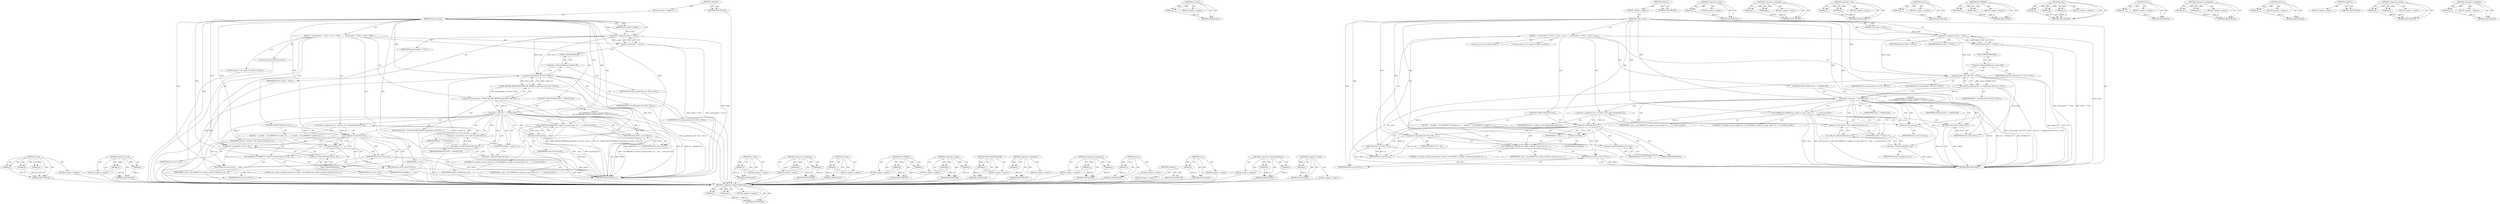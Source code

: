 digraph "&lt;operator&gt;.sizeOf" {
vulnerable_107 [label=<(METHOD,&lt;operator&gt;.indirectFieldAccess)>];
vulnerable_108 [label=<(PARAM,p1)>];
vulnerable_109 [label=<(PARAM,p2)>];
vulnerable_110 [label=<(BLOCK,&lt;empty&gt;,&lt;empty&gt;)>];
vulnerable_111 [label=<(METHOD_RETURN,ANY)>];
vulnerable_131 [label=<(METHOD,osi_calloc)>];
vulnerable_132 [label=<(PARAM,p1)>];
vulnerable_133 [label=<(BLOCK,&lt;empty&gt;,&lt;empty&gt;)>];
vulnerable_134 [label=<(METHOD_RETURN,ANY)>];
vulnerable_6 [label=<(METHOD,&lt;global&gt;)<SUB>1</SUB>>];
vulnerable_7 [label=<(BLOCK,&lt;empty&gt;,&lt;empty&gt;)<SUB>1</SUB>>];
vulnerable_8 [label=<(METHOD,socket_accept)<SUB>1</SUB>>];
vulnerable_9 [label=<(PARAM,const socket_t *socket)<SUB>1</SUB>>];
vulnerable_10 [label=<(BLOCK,{
   assert(socket != NULL);
 
  int fd = accep...,{
   assert(socket != NULL);
 
  int fd = accep...)<SUB>1</SUB>>];
vulnerable_11 [label=<(assert,assert(socket != NULL))<SUB>2</SUB>>];
vulnerable_12 [label=<(&lt;operator&gt;.notEquals,socket != NULL)<SUB>2</SUB>>];
vulnerable_13 [label=<(IDENTIFIER,socket,socket != NULL)<SUB>2</SUB>>];
vulnerable_14 [label=<(IDENTIFIER,NULL,socket != NULL)<SUB>2</SUB>>];
vulnerable_15 [label="<(LOCAL,int fd: int)<SUB>4</SUB>>"];
vulnerable_16 [label=<(&lt;operator&gt;.assignment,fd = accept(socket-&gt;fd, NULL, NULL))<SUB>4</SUB>>];
vulnerable_17 [label=<(IDENTIFIER,fd,fd = accept(socket-&gt;fd, NULL, NULL))<SUB>4</SUB>>];
vulnerable_18 [label=<(accept,accept(socket-&gt;fd, NULL, NULL))<SUB>4</SUB>>];
vulnerable_19 [label=<(&lt;operator&gt;.indirectFieldAccess,socket-&gt;fd)<SUB>4</SUB>>];
vulnerable_20 [label=<(IDENTIFIER,socket,accept(socket-&gt;fd, NULL, NULL))<SUB>4</SUB>>];
vulnerable_21 [label=<(FIELD_IDENTIFIER,fd,fd)<SUB>4</SUB>>];
vulnerable_22 [label=<(IDENTIFIER,NULL,accept(socket-&gt;fd, NULL, NULL))<SUB>4</SUB>>];
vulnerable_23 [label=<(IDENTIFIER,NULL,accept(socket-&gt;fd, NULL, NULL))<SUB>4</SUB>>];
vulnerable_24 [label=<(CONTROL_STRUCTURE,IF,if (fd == INVALID_FD))<SUB>5</SUB>>];
vulnerable_25 [label=<(&lt;operator&gt;.equals,fd == INVALID_FD)<SUB>5</SUB>>];
vulnerable_26 [label=<(IDENTIFIER,fd,fd == INVALID_FD)<SUB>5</SUB>>];
vulnerable_27 [label=<(IDENTIFIER,INVALID_FD,fd == INVALID_FD)<SUB>5</SUB>>];
vulnerable_28 [label="<(BLOCK,{
     LOG_ERROR(&quot;%s unable to accept socket: %...,{
     LOG_ERROR(&quot;%s unable to accept socket: %...)<SUB>5</SUB>>"];
vulnerable_29 [label="<(LOG_ERROR,LOG_ERROR(&quot;%s unable to accept socket: %s&quot;, __f...)<SUB>6</SUB>>"];
vulnerable_30 [label="<(LITERAL,&quot;%s unable to accept socket: %s&quot;,LOG_ERROR(&quot;%s unable to accept socket: %s&quot;, __f...)<SUB>6</SUB>>"];
vulnerable_31 [label="<(IDENTIFIER,__func__,LOG_ERROR(&quot;%s unable to accept socket: %s&quot;, __f...)<SUB>6</SUB>>"];
vulnerable_32 [label=<(strerror,strerror(errno))<SUB>6</SUB>>];
vulnerable_33 [label=<(IDENTIFIER,errno,strerror(errno))<SUB>6</SUB>>];
vulnerable_34 [label=<(RETURN,return NULL;,return NULL;)<SUB>7</SUB>>];
vulnerable_35 [label=<(IDENTIFIER,NULL,return NULL;)<SUB>7</SUB>>];
vulnerable_36 [label="<(LOCAL,socket_t* ret: socket_t*)<SUB>10</SUB>>"];
vulnerable_37 [label=<(&lt;operator&gt;.assignment,*ret = (socket_t *)osi_calloc(sizeof(socket_t)))<SUB>10</SUB>>];
vulnerable_38 [label=<(IDENTIFIER,ret,*ret = (socket_t *)osi_calloc(sizeof(socket_t)))<SUB>10</SUB>>];
vulnerable_39 [label=<(&lt;operator&gt;.cast,(socket_t *)osi_calloc(sizeof(socket_t)))<SUB>10</SUB>>];
vulnerable_40 [label=<(UNKNOWN,socket_t *,socket_t *)<SUB>10</SUB>>];
vulnerable_41 [label=<(osi_calloc,osi_calloc(sizeof(socket_t)))<SUB>10</SUB>>];
vulnerable_42 [label=<(&lt;operator&gt;.sizeOf,sizeof(socket_t))<SUB>10</SUB>>];
vulnerable_43 [label=<(IDENTIFIER,socket_t,sizeof(socket_t))<SUB>10</SUB>>];
vulnerable_44 [label=<(CONTROL_STRUCTURE,IF,if (!ret))<SUB>11</SUB>>];
vulnerable_45 [label=<(&lt;operator&gt;.logicalNot,!ret)<SUB>11</SUB>>];
vulnerable_46 [label=<(IDENTIFIER,ret,!ret)<SUB>11</SUB>>];
vulnerable_47 [label=<(BLOCK,{
    close(fd);
    LOG_ERROR(&quot;%s unable to al...,{
    close(fd);
    LOG_ERROR(&quot;%s unable to al...)<SUB>11</SUB>>];
vulnerable_48 [label=<(close,close(fd))<SUB>12</SUB>>];
vulnerable_49 [label=<(IDENTIFIER,fd,close(fd))<SUB>12</SUB>>];
vulnerable_50 [label=<(LOG_ERROR,LOG_ERROR(&quot;%s unable to allocate memory for soc...)<SUB>13</SUB>>];
vulnerable_51 [label=<(LITERAL,&quot;%s unable to allocate memory for socket.&quot;,LOG_ERROR(&quot;%s unable to allocate memory for soc...)<SUB>13</SUB>>];
vulnerable_52 [label=<(IDENTIFIER,__func__,LOG_ERROR(&quot;%s unable to allocate memory for soc...)<SUB>13</SUB>>];
vulnerable_53 [label=<(RETURN,return NULL;,return NULL;)<SUB>14</SUB>>];
vulnerable_54 [label=<(IDENTIFIER,NULL,return NULL;)<SUB>14</SUB>>];
vulnerable_55 [label=<(&lt;operator&gt;.assignment,ret-&gt;fd = fd)<SUB>17</SUB>>];
vulnerable_56 [label=<(&lt;operator&gt;.indirectFieldAccess,ret-&gt;fd)<SUB>17</SUB>>];
vulnerable_57 [label=<(IDENTIFIER,ret,ret-&gt;fd = fd)<SUB>17</SUB>>];
vulnerable_58 [label=<(FIELD_IDENTIFIER,fd,fd)<SUB>17</SUB>>];
vulnerable_59 [label=<(IDENTIFIER,fd,ret-&gt;fd = fd)<SUB>17</SUB>>];
vulnerable_60 [label=<(RETURN,return ret;,return ret;)<SUB>18</SUB>>];
vulnerable_61 [label=<(IDENTIFIER,ret,return ret;)<SUB>18</SUB>>];
vulnerable_62 [label=<(METHOD_RETURN,socket_t)<SUB>1</SUB>>];
vulnerable_64 [label=<(METHOD_RETURN,ANY)<SUB>1</SUB>>];
vulnerable_135 [label=<(METHOD,&lt;operator&gt;.sizeOf)>];
vulnerable_136 [label=<(PARAM,p1)>];
vulnerable_137 [label=<(BLOCK,&lt;empty&gt;,&lt;empty&gt;)>];
vulnerable_138 [label=<(METHOD_RETURN,ANY)>];
vulnerable_91 [label=<(METHOD,&lt;operator&gt;.notEquals)>];
vulnerable_92 [label=<(PARAM,p1)>];
vulnerable_93 [label=<(PARAM,p2)>];
vulnerable_94 [label=<(BLOCK,&lt;empty&gt;,&lt;empty&gt;)>];
vulnerable_95 [label=<(METHOD_RETURN,ANY)>];
vulnerable_126 [label=<(METHOD,&lt;operator&gt;.cast)>];
vulnerable_127 [label=<(PARAM,p1)>];
vulnerable_128 [label=<(PARAM,p2)>];
vulnerable_129 [label=<(BLOCK,&lt;empty&gt;,&lt;empty&gt;)>];
vulnerable_130 [label=<(METHOD_RETURN,ANY)>];
vulnerable_122 [label=<(METHOD,strerror)>];
vulnerable_123 [label=<(PARAM,p1)>];
vulnerable_124 [label=<(BLOCK,&lt;empty&gt;,&lt;empty&gt;)>];
vulnerable_125 [label=<(METHOD_RETURN,ANY)>];
vulnerable_117 [label=<(METHOD,LOG_ERROR)>];
vulnerable_118 [label=<(PARAM,p1)>];
vulnerable_119 [label=<(PARAM,p2)>];
vulnerable_120 [label=<(BLOCK,&lt;empty&gt;,&lt;empty&gt;)>];
vulnerable_121 [label=<(METHOD_RETURN,ANY)>];
vulnerable_101 [label=<(METHOD,accept)>];
vulnerable_102 [label=<(PARAM,p1)>];
vulnerable_103 [label=<(PARAM,p2)>];
vulnerable_104 [label=<(PARAM,p3)>];
vulnerable_105 [label=<(BLOCK,&lt;empty&gt;,&lt;empty&gt;)>];
vulnerable_106 [label=<(METHOD_RETURN,ANY)>];
vulnerable_143 [label=<(METHOD,close)>];
vulnerable_144 [label=<(PARAM,p1)>];
vulnerable_145 [label=<(BLOCK,&lt;empty&gt;,&lt;empty&gt;)>];
vulnerable_146 [label=<(METHOD_RETURN,ANY)>];
vulnerable_96 [label=<(METHOD,&lt;operator&gt;.assignment)>];
vulnerable_97 [label=<(PARAM,p1)>];
vulnerable_98 [label=<(PARAM,p2)>];
vulnerable_99 [label=<(BLOCK,&lt;empty&gt;,&lt;empty&gt;)>];
vulnerable_100 [label=<(METHOD_RETURN,ANY)>];
vulnerable_87 [label=<(METHOD,assert)>];
vulnerable_88 [label=<(PARAM,p1)>];
vulnerable_89 [label=<(BLOCK,&lt;empty&gt;,&lt;empty&gt;)>];
vulnerable_90 [label=<(METHOD_RETURN,ANY)>];
vulnerable_81 [label=<(METHOD,&lt;global&gt;)<SUB>1</SUB>>];
vulnerable_82 [label=<(BLOCK,&lt;empty&gt;,&lt;empty&gt;)>];
vulnerable_83 [label=<(METHOD_RETURN,ANY)>];
vulnerable_112 [label=<(METHOD,&lt;operator&gt;.equals)>];
vulnerable_113 [label=<(PARAM,p1)>];
vulnerable_114 [label=<(PARAM,p2)>];
vulnerable_115 [label=<(BLOCK,&lt;empty&gt;,&lt;empty&gt;)>];
vulnerable_116 [label=<(METHOD_RETURN,ANY)>];
vulnerable_139 [label=<(METHOD,&lt;operator&gt;.logicalNot)>];
vulnerable_140 [label=<(PARAM,p1)>];
vulnerable_141 [label=<(BLOCK,&lt;empty&gt;,&lt;empty&gt;)>];
vulnerable_142 [label=<(METHOD_RETURN,ANY)>];
fixed_106 [label=<(METHOD,accept)>];
fixed_107 [label=<(PARAM,p1)>];
fixed_108 [label=<(PARAM,p2)>];
fixed_109 [label=<(PARAM,p3)>];
fixed_110 [label=<(BLOCK,&lt;empty&gt;,&lt;empty&gt;)>];
fixed_111 [label=<(METHOD_RETURN,ANY)>];
fixed_131 [label=<(METHOD,&lt;operator&gt;.cast)>];
fixed_132 [label=<(PARAM,p1)>];
fixed_133 [label=<(PARAM,p2)>];
fixed_134 [label=<(BLOCK,&lt;empty&gt;,&lt;empty&gt;)>];
fixed_135 [label=<(METHOD_RETURN,ANY)>];
fixed_6 [label=<(METHOD,&lt;global&gt;)<SUB>1</SUB>>];
fixed_7 [label=<(BLOCK,&lt;empty&gt;,&lt;empty&gt;)<SUB>1</SUB>>];
fixed_8 [label=<(METHOD,socket_accept)<SUB>1</SUB>>];
fixed_9 [label=<(PARAM,const socket_t *socket)<SUB>1</SUB>>];
fixed_10 [label=<(BLOCK,{
   assert(socket != NULL);
 
  int fd = TEMP_...,{
   assert(socket != NULL);
 
  int fd = TEMP_...)<SUB>1</SUB>>];
fixed_11 [label=<(assert,assert(socket != NULL))<SUB>2</SUB>>];
fixed_12 [label=<(&lt;operator&gt;.notEquals,socket != NULL)<SUB>2</SUB>>];
fixed_13 [label=<(IDENTIFIER,socket,socket != NULL)<SUB>2</SUB>>];
fixed_14 [label=<(IDENTIFIER,NULL,socket != NULL)<SUB>2</SUB>>];
fixed_15 [label="<(LOCAL,int fd: int)<SUB>4</SUB>>"];
fixed_16 [label=<(&lt;operator&gt;.assignment,fd = TEMP_FAILURE_RETRY(accept(socket-&gt;fd, NULL...)<SUB>4</SUB>>];
fixed_17 [label=<(IDENTIFIER,fd,fd = TEMP_FAILURE_RETRY(accept(socket-&gt;fd, NULL...)<SUB>4</SUB>>];
fixed_18 [label=<(TEMP_FAILURE_RETRY,TEMP_FAILURE_RETRY(accept(socket-&gt;fd, NULL, NULL)))<SUB>4</SUB>>];
fixed_19 [label=<(accept,accept(socket-&gt;fd, NULL, NULL))<SUB>4</SUB>>];
fixed_20 [label=<(&lt;operator&gt;.indirectFieldAccess,socket-&gt;fd)<SUB>4</SUB>>];
fixed_21 [label=<(IDENTIFIER,socket,accept(socket-&gt;fd, NULL, NULL))<SUB>4</SUB>>];
fixed_22 [label=<(FIELD_IDENTIFIER,fd,fd)<SUB>4</SUB>>];
fixed_23 [label=<(IDENTIFIER,NULL,accept(socket-&gt;fd, NULL, NULL))<SUB>4</SUB>>];
fixed_24 [label=<(IDENTIFIER,NULL,accept(socket-&gt;fd, NULL, NULL))<SUB>4</SUB>>];
fixed_25 [label=<(CONTROL_STRUCTURE,IF,if (fd == INVALID_FD))<SUB>5</SUB>>];
fixed_26 [label=<(&lt;operator&gt;.equals,fd == INVALID_FD)<SUB>5</SUB>>];
fixed_27 [label=<(IDENTIFIER,fd,fd == INVALID_FD)<SUB>5</SUB>>];
fixed_28 [label=<(IDENTIFIER,INVALID_FD,fd == INVALID_FD)<SUB>5</SUB>>];
fixed_29 [label="<(BLOCK,{
     LOG_ERROR(&quot;%s unable to accept socket: %...,{
     LOG_ERROR(&quot;%s unable to accept socket: %...)<SUB>5</SUB>>"];
fixed_30 [label="<(LOG_ERROR,LOG_ERROR(&quot;%s unable to accept socket: %s&quot;, __f...)<SUB>6</SUB>>"];
fixed_31 [label="<(LITERAL,&quot;%s unable to accept socket: %s&quot;,LOG_ERROR(&quot;%s unable to accept socket: %s&quot;, __f...)<SUB>6</SUB>>"];
fixed_32 [label="<(IDENTIFIER,__func__,LOG_ERROR(&quot;%s unable to accept socket: %s&quot;, __f...)<SUB>6</SUB>>"];
fixed_33 [label=<(strerror,strerror(errno))<SUB>6</SUB>>];
fixed_34 [label=<(IDENTIFIER,errno,strerror(errno))<SUB>6</SUB>>];
fixed_35 [label=<(RETURN,return NULL;,return NULL;)<SUB>7</SUB>>];
fixed_36 [label=<(IDENTIFIER,NULL,return NULL;)<SUB>7</SUB>>];
fixed_37 [label="<(LOCAL,socket_t* ret: socket_t*)<SUB>10</SUB>>"];
fixed_38 [label=<(&lt;operator&gt;.assignment,*ret = (socket_t *)osi_calloc(sizeof(socket_t)))<SUB>10</SUB>>];
fixed_39 [label=<(IDENTIFIER,ret,*ret = (socket_t *)osi_calloc(sizeof(socket_t)))<SUB>10</SUB>>];
fixed_40 [label=<(&lt;operator&gt;.cast,(socket_t *)osi_calloc(sizeof(socket_t)))<SUB>10</SUB>>];
fixed_41 [label=<(UNKNOWN,socket_t *,socket_t *)<SUB>10</SUB>>];
fixed_42 [label=<(osi_calloc,osi_calloc(sizeof(socket_t)))<SUB>10</SUB>>];
fixed_43 [label=<(&lt;operator&gt;.sizeOf,sizeof(socket_t))<SUB>10</SUB>>];
fixed_44 [label=<(IDENTIFIER,socket_t,sizeof(socket_t))<SUB>10</SUB>>];
fixed_45 [label=<(CONTROL_STRUCTURE,IF,if (!ret))<SUB>11</SUB>>];
fixed_46 [label=<(&lt;operator&gt;.logicalNot,!ret)<SUB>11</SUB>>];
fixed_47 [label=<(IDENTIFIER,ret,!ret)<SUB>11</SUB>>];
fixed_48 [label=<(BLOCK,{
    close(fd);
    LOG_ERROR(&quot;%s unable to al...,{
    close(fd);
    LOG_ERROR(&quot;%s unable to al...)<SUB>11</SUB>>];
fixed_49 [label=<(close,close(fd))<SUB>12</SUB>>];
fixed_50 [label=<(IDENTIFIER,fd,close(fd))<SUB>12</SUB>>];
fixed_51 [label=<(LOG_ERROR,LOG_ERROR(&quot;%s unable to allocate memory for soc...)<SUB>13</SUB>>];
fixed_52 [label=<(LITERAL,&quot;%s unable to allocate memory for socket.&quot;,LOG_ERROR(&quot;%s unable to allocate memory for soc...)<SUB>13</SUB>>];
fixed_53 [label=<(IDENTIFIER,__func__,LOG_ERROR(&quot;%s unable to allocate memory for soc...)<SUB>13</SUB>>];
fixed_54 [label=<(RETURN,return NULL;,return NULL;)<SUB>14</SUB>>];
fixed_55 [label=<(IDENTIFIER,NULL,return NULL;)<SUB>14</SUB>>];
fixed_56 [label=<(&lt;operator&gt;.assignment,ret-&gt;fd = fd)<SUB>17</SUB>>];
fixed_57 [label=<(&lt;operator&gt;.indirectFieldAccess,ret-&gt;fd)<SUB>17</SUB>>];
fixed_58 [label=<(IDENTIFIER,ret,ret-&gt;fd = fd)<SUB>17</SUB>>];
fixed_59 [label=<(FIELD_IDENTIFIER,fd,fd)<SUB>17</SUB>>];
fixed_60 [label=<(IDENTIFIER,fd,ret-&gt;fd = fd)<SUB>17</SUB>>];
fixed_61 [label=<(RETURN,return ret;,return ret;)<SUB>18</SUB>>];
fixed_62 [label=<(IDENTIFIER,ret,return ret;)<SUB>18</SUB>>];
fixed_63 [label=<(METHOD_RETURN,socket_t)<SUB>1</SUB>>];
fixed_65 [label=<(METHOD_RETURN,ANY)<SUB>1</SUB>>];
fixed_136 [label=<(METHOD,osi_calloc)>];
fixed_137 [label=<(PARAM,p1)>];
fixed_138 [label=<(BLOCK,&lt;empty&gt;,&lt;empty&gt;)>];
fixed_139 [label=<(METHOD_RETURN,ANY)>];
fixed_92 [label=<(METHOD,&lt;operator&gt;.notEquals)>];
fixed_93 [label=<(PARAM,p1)>];
fixed_94 [label=<(PARAM,p2)>];
fixed_95 [label=<(BLOCK,&lt;empty&gt;,&lt;empty&gt;)>];
fixed_96 [label=<(METHOD_RETURN,ANY)>];
fixed_127 [label=<(METHOD,strerror)>];
fixed_128 [label=<(PARAM,p1)>];
fixed_129 [label=<(BLOCK,&lt;empty&gt;,&lt;empty&gt;)>];
fixed_130 [label=<(METHOD_RETURN,ANY)>];
fixed_122 [label=<(METHOD,LOG_ERROR)>];
fixed_123 [label=<(PARAM,p1)>];
fixed_124 [label=<(PARAM,p2)>];
fixed_125 [label=<(BLOCK,&lt;empty&gt;,&lt;empty&gt;)>];
fixed_126 [label=<(METHOD_RETURN,ANY)>];
fixed_117 [label=<(METHOD,&lt;operator&gt;.equals)>];
fixed_118 [label=<(PARAM,p1)>];
fixed_119 [label=<(PARAM,p2)>];
fixed_120 [label=<(BLOCK,&lt;empty&gt;,&lt;empty&gt;)>];
fixed_121 [label=<(METHOD_RETURN,ANY)>];
fixed_102 [label=<(METHOD,TEMP_FAILURE_RETRY)>];
fixed_103 [label=<(PARAM,p1)>];
fixed_104 [label=<(BLOCK,&lt;empty&gt;,&lt;empty&gt;)>];
fixed_105 [label=<(METHOD_RETURN,ANY)>];
fixed_144 [label=<(METHOD,&lt;operator&gt;.logicalNot)>];
fixed_145 [label=<(PARAM,p1)>];
fixed_146 [label=<(BLOCK,&lt;empty&gt;,&lt;empty&gt;)>];
fixed_147 [label=<(METHOD_RETURN,ANY)>];
fixed_97 [label=<(METHOD,&lt;operator&gt;.assignment)>];
fixed_98 [label=<(PARAM,p1)>];
fixed_99 [label=<(PARAM,p2)>];
fixed_100 [label=<(BLOCK,&lt;empty&gt;,&lt;empty&gt;)>];
fixed_101 [label=<(METHOD_RETURN,ANY)>];
fixed_88 [label=<(METHOD,assert)>];
fixed_89 [label=<(PARAM,p1)>];
fixed_90 [label=<(BLOCK,&lt;empty&gt;,&lt;empty&gt;)>];
fixed_91 [label=<(METHOD_RETURN,ANY)>];
fixed_82 [label=<(METHOD,&lt;global&gt;)<SUB>1</SUB>>];
fixed_83 [label=<(BLOCK,&lt;empty&gt;,&lt;empty&gt;)>];
fixed_84 [label=<(METHOD_RETURN,ANY)>];
fixed_148 [label=<(METHOD,close)>];
fixed_149 [label=<(PARAM,p1)>];
fixed_150 [label=<(BLOCK,&lt;empty&gt;,&lt;empty&gt;)>];
fixed_151 [label=<(METHOD_RETURN,ANY)>];
fixed_112 [label=<(METHOD,&lt;operator&gt;.indirectFieldAccess)>];
fixed_113 [label=<(PARAM,p1)>];
fixed_114 [label=<(PARAM,p2)>];
fixed_115 [label=<(BLOCK,&lt;empty&gt;,&lt;empty&gt;)>];
fixed_116 [label=<(METHOD_RETURN,ANY)>];
fixed_140 [label=<(METHOD,&lt;operator&gt;.sizeOf)>];
fixed_141 [label=<(PARAM,p1)>];
fixed_142 [label=<(BLOCK,&lt;empty&gt;,&lt;empty&gt;)>];
fixed_143 [label=<(METHOD_RETURN,ANY)>];
vulnerable_107 -> vulnerable_108  [key=0, label="AST: "];
vulnerable_107 -> vulnerable_108  [key=1, label="DDG: "];
vulnerable_107 -> vulnerable_110  [key=0, label="AST: "];
vulnerable_107 -> vulnerable_109  [key=0, label="AST: "];
vulnerable_107 -> vulnerable_109  [key=1, label="DDG: "];
vulnerable_107 -> vulnerable_111  [key=0, label="AST: "];
vulnerable_107 -> vulnerable_111  [key=1, label="CFG: "];
vulnerable_108 -> vulnerable_111  [key=0, label="DDG: p1"];
vulnerable_109 -> vulnerable_111  [key=0, label="DDG: p2"];
vulnerable_131 -> vulnerable_132  [key=0, label="AST: "];
vulnerable_131 -> vulnerable_132  [key=1, label="DDG: "];
vulnerable_131 -> vulnerable_133  [key=0, label="AST: "];
vulnerable_131 -> vulnerable_134  [key=0, label="AST: "];
vulnerable_131 -> vulnerable_134  [key=1, label="CFG: "];
vulnerable_132 -> vulnerable_134  [key=0, label="DDG: p1"];
vulnerable_6 -> vulnerable_7  [key=0, label="AST: "];
vulnerable_6 -> vulnerable_64  [key=0, label="AST: "];
vulnerable_6 -> vulnerable_64  [key=1, label="CFG: "];
vulnerable_7 -> vulnerable_8  [key=0, label="AST: "];
vulnerable_8 -> vulnerable_9  [key=0, label="AST: "];
vulnerable_8 -> vulnerable_9  [key=1, label="DDG: "];
vulnerable_8 -> vulnerable_10  [key=0, label="AST: "];
vulnerable_8 -> vulnerable_62  [key=0, label="AST: "];
vulnerable_8 -> vulnerable_12  [key=0, label="CFG: "];
vulnerable_8 -> vulnerable_12  [key=1, label="DDG: "];
vulnerable_8 -> vulnerable_55  [key=0, label="DDG: "];
vulnerable_8 -> vulnerable_61  [key=0, label="DDG: "];
vulnerable_8 -> vulnerable_18  [key=0, label="DDG: "];
vulnerable_8 -> vulnerable_25  [key=0, label="DDG: "];
vulnerable_8 -> vulnerable_45  [key=0, label="DDG: "];
vulnerable_8 -> vulnerable_29  [key=0, label="DDG: "];
vulnerable_8 -> vulnerable_35  [key=0, label="DDG: "];
vulnerable_8 -> vulnerable_48  [key=0, label="DDG: "];
vulnerable_8 -> vulnerable_50  [key=0, label="DDG: "];
vulnerable_8 -> vulnerable_54  [key=0, label="DDG: "];
vulnerable_8 -> vulnerable_32  [key=0, label="DDG: "];
vulnerable_9 -> vulnerable_12  [key=0, label="DDG: socket"];
vulnerable_10 -> vulnerable_11  [key=0, label="AST: "];
vulnerable_10 -> vulnerable_15  [key=0, label="AST: "];
vulnerable_10 -> vulnerable_16  [key=0, label="AST: "];
vulnerable_10 -> vulnerable_24  [key=0, label="AST: "];
vulnerable_10 -> vulnerable_36  [key=0, label="AST: "];
vulnerable_10 -> vulnerable_37  [key=0, label="AST: "];
vulnerable_10 -> vulnerable_44  [key=0, label="AST: "];
vulnerable_10 -> vulnerable_55  [key=0, label="AST: "];
vulnerable_10 -> vulnerable_60  [key=0, label="AST: "];
vulnerable_11 -> vulnerable_12  [key=0, label="AST: "];
vulnerable_11 -> vulnerable_21  [key=0, label="CFG: "];
vulnerable_11 -> vulnerable_62  [key=0, label="DDG: socket != NULL"];
vulnerable_11 -> vulnerable_62  [key=1, label="DDG: assert(socket != NULL)"];
vulnerable_12 -> vulnerable_13  [key=0, label="AST: "];
vulnerable_12 -> vulnerable_14  [key=0, label="AST: "];
vulnerable_12 -> vulnerable_11  [key=0, label="CFG: "];
vulnerable_12 -> vulnerable_11  [key=1, label="DDG: socket"];
vulnerable_12 -> vulnerable_11  [key=2, label="DDG: NULL"];
vulnerable_12 -> vulnerable_62  [key=0, label="DDG: socket"];
vulnerable_12 -> vulnerable_18  [key=0, label="DDG: socket"];
vulnerable_12 -> vulnerable_18  [key=1, label="DDG: NULL"];
vulnerable_16 -> vulnerable_17  [key=0, label="AST: "];
vulnerable_16 -> vulnerable_18  [key=0, label="AST: "];
vulnerable_16 -> vulnerable_25  [key=0, label="CFG: "];
vulnerable_16 -> vulnerable_25  [key=1, label="DDG: fd"];
vulnerable_16 -> vulnerable_62  [key=0, label="DDG: accept(socket-&gt;fd, NULL, NULL)"];
vulnerable_16 -> vulnerable_62  [key=1, label="DDG: fd = accept(socket-&gt;fd, NULL, NULL)"];
vulnerable_18 -> vulnerable_19  [key=0, label="AST: "];
vulnerable_18 -> vulnerable_22  [key=0, label="AST: "];
vulnerable_18 -> vulnerable_23  [key=0, label="AST: "];
vulnerable_18 -> vulnerable_16  [key=0, label="CFG: "];
vulnerable_18 -> vulnerable_16  [key=1, label="DDG: socket-&gt;fd"];
vulnerable_18 -> vulnerable_16  [key=2, label="DDG: NULL"];
vulnerable_18 -> vulnerable_62  [key=0, label="DDG: socket-&gt;fd"];
vulnerable_18 -> vulnerable_62  [key=1, label="DDG: NULL"];
vulnerable_18 -> vulnerable_35  [key=0, label="DDG: NULL"];
vulnerable_18 -> vulnerable_54  [key=0, label="DDG: NULL"];
vulnerable_19 -> vulnerable_20  [key=0, label="AST: "];
vulnerable_19 -> vulnerable_21  [key=0, label="AST: "];
vulnerable_19 -> vulnerable_18  [key=0, label="CFG: "];
vulnerable_21 -> vulnerable_19  [key=0, label="CFG: "];
vulnerable_24 -> vulnerable_25  [key=0, label="AST: "];
vulnerable_24 -> vulnerable_28  [key=0, label="AST: "];
vulnerable_25 -> vulnerable_26  [key=0, label="AST: "];
vulnerable_25 -> vulnerable_27  [key=0, label="AST: "];
vulnerable_25 -> vulnerable_32  [key=0, label="CFG: "];
vulnerable_25 -> vulnerable_32  [key=1, label="CDG: "];
vulnerable_25 -> vulnerable_40  [key=0, label="CFG: "];
vulnerable_25 -> vulnerable_40  [key=1, label="CDG: "];
vulnerable_25 -> vulnerable_62  [key=0, label="DDG: fd"];
vulnerable_25 -> vulnerable_62  [key=1, label="DDG: fd == INVALID_FD"];
vulnerable_25 -> vulnerable_62  [key=2, label="DDG: INVALID_FD"];
vulnerable_25 -> vulnerable_55  [key=0, label="DDG: fd"];
vulnerable_25 -> vulnerable_48  [key=0, label="DDG: fd"];
vulnerable_25 -> vulnerable_34  [key=0, label="CDG: "];
vulnerable_25 -> vulnerable_42  [key=0, label="CDG: "];
vulnerable_25 -> vulnerable_37  [key=0, label="CDG: "];
vulnerable_25 -> vulnerable_41  [key=0, label="CDG: "];
vulnerable_25 -> vulnerable_45  [key=0, label="CDG: "];
vulnerable_25 -> vulnerable_29  [key=0, label="CDG: "];
vulnerable_25 -> vulnerable_39  [key=0, label="CDG: "];
vulnerable_28 -> vulnerable_29  [key=0, label="AST: "];
vulnerable_28 -> vulnerable_34  [key=0, label="AST: "];
vulnerable_29 -> vulnerable_30  [key=0, label="AST: "];
vulnerable_29 -> vulnerable_31  [key=0, label="AST: "];
vulnerable_29 -> vulnerable_32  [key=0, label="AST: "];
vulnerable_29 -> vulnerable_34  [key=0, label="CFG: "];
vulnerable_29 -> vulnerable_62  [key=0, label="DDG: __func__"];
vulnerable_29 -> vulnerable_62  [key=1, label="DDG: strerror(errno)"];
vulnerable_29 -> vulnerable_62  [key=2, label="DDG: LOG_ERROR(&quot;%s unable to accept socket: %s&quot;, __func__, strerror(errno))"];
vulnerable_32 -> vulnerable_33  [key=0, label="AST: "];
vulnerable_32 -> vulnerable_29  [key=0, label="CFG: "];
vulnerable_32 -> vulnerable_29  [key=1, label="DDG: errno"];
vulnerable_32 -> vulnerable_62  [key=0, label="DDG: errno"];
vulnerable_34 -> vulnerable_35  [key=0, label="AST: "];
vulnerable_34 -> vulnerable_62  [key=0, label="CFG: "];
vulnerable_34 -> vulnerable_62  [key=1, label="DDG: &lt;RET&gt;"];
vulnerable_35 -> vulnerable_34  [key=0, label="DDG: NULL"];
vulnerable_37 -> vulnerable_38  [key=0, label="AST: "];
vulnerable_37 -> vulnerable_39  [key=0, label="AST: "];
vulnerable_37 -> vulnerable_45  [key=0, label="CFG: "];
vulnerable_37 -> vulnerable_45  [key=1, label="DDG: ret"];
vulnerable_39 -> vulnerable_40  [key=0, label="AST: "];
vulnerable_39 -> vulnerable_41  [key=0, label="AST: "];
vulnerable_39 -> vulnerable_37  [key=0, label="CFG: "];
vulnerable_40 -> vulnerable_42  [key=0, label="CFG: "];
vulnerable_41 -> vulnerable_42  [key=0, label="AST: "];
vulnerable_41 -> vulnerable_39  [key=0, label="CFG: "];
vulnerable_42 -> vulnerable_43  [key=0, label="AST: "];
vulnerable_42 -> vulnerable_41  [key=0, label="CFG: "];
vulnerable_42 -> vulnerable_62  [key=0, label="DDG: socket_t"];
vulnerable_44 -> vulnerable_45  [key=0, label="AST: "];
vulnerable_44 -> vulnerable_47  [key=0, label="AST: "];
vulnerable_45 -> vulnerable_46  [key=0, label="AST: "];
vulnerable_45 -> vulnerable_48  [key=0, label="CFG: "];
vulnerable_45 -> vulnerable_48  [key=1, label="CDG: "];
vulnerable_45 -> vulnerable_58  [key=0, label="CFG: "];
vulnerable_45 -> vulnerable_58  [key=1, label="CDG: "];
vulnerable_45 -> vulnerable_61  [key=0, label="DDG: ret"];
vulnerable_45 -> vulnerable_60  [key=0, label="CDG: "];
vulnerable_45 -> vulnerable_53  [key=0, label="CDG: "];
vulnerable_45 -> vulnerable_56  [key=0, label="CDG: "];
vulnerable_45 -> vulnerable_50  [key=0, label="CDG: "];
vulnerable_45 -> vulnerable_55  [key=0, label="CDG: "];
vulnerable_47 -> vulnerable_48  [key=0, label="AST: "];
vulnerable_47 -> vulnerable_50  [key=0, label="AST: "];
vulnerable_47 -> vulnerable_53  [key=0, label="AST: "];
vulnerable_48 -> vulnerable_49  [key=0, label="AST: "];
vulnerable_48 -> vulnerable_50  [key=0, label="CFG: "];
vulnerable_50 -> vulnerable_51  [key=0, label="AST: "];
vulnerable_50 -> vulnerable_52  [key=0, label="AST: "];
vulnerable_50 -> vulnerable_53  [key=0, label="CFG: "];
vulnerable_53 -> vulnerable_54  [key=0, label="AST: "];
vulnerable_53 -> vulnerable_62  [key=0, label="CFG: "];
vulnerable_53 -> vulnerable_62  [key=1, label="DDG: &lt;RET&gt;"];
vulnerable_54 -> vulnerable_53  [key=0, label="DDG: NULL"];
vulnerable_55 -> vulnerable_56  [key=0, label="AST: "];
vulnerable_55 -> vulnerable_59  [key=0, label="AST: "];
vulnerable_55 -> vulnerable_60  [key=0, label="CFG: "];
vulnerable_55 -> vulnerable_61  [key=0, label="DDG: ret-&gt;fd"];
vulnerable_56 -> vulnerable_57  [key=0, label="AST: "];
vulnerable_56 -> vulnerable_58  [key=0, label="AST: "];
vulnerable_56 -> vulnerable_55  [key=0, label="CFG: "];
vulnerable_58 -> vulnerable_56  [key=0, label="CFG: "];
vulnerable_60 -> vulnerable_61  [key=0, label="AST: "];
vulnerable_60 -> vulnerable_62  [key=0, label="CFG: "];
vulnerable_60 -> vulnerable_62  [key=1, label="DDG: &lt;RET&gt;"];
vulnerable_61 -> vulnerable_60  [key=0, label="DDG: ret"];
vulnerable_135 -> vulnerable_136  [key=0, label="AST: "];
vulnerable_135 -> vulnerable_136  [key=1, label="DDG: "];
vulnerable_135 -> vulnerable_137  [key=0, label="AST: "];
vulnerable_135 -> vulnerable_138  [key=0, label="AST: "];
vulnerable_135 -> vulnerable_138  [key=1, label="CFG: "];
vulnerable_136 -> vulnerable_138  [key=0, label="DDG: p1"];
vulnerable_91 -> vulnerable_92  [key=0, label="AST: "];
vulnerable_91 -> vulnerable_92  [key=1, label="DDG: "];
vulnerable_91 -> vulnerable_94  [key=0, label="AST: "];
vulnerable_91 -> vulnerable_93  [key=0, label="AST: "];
vulnerable_91 -> vulnerable_93  [key=1, label="DDG: "];
vulnerable_91 -> vulnerable_95  [key=0, label="AST: "];
vulnerable_91 -> vulnerable_95  [key=1, label="CFG: "];
vulnerable_92 -> vulnerable_95  [key=0, label="DDG: p1"];
vulnerable_93 -> vulnerable_95  [key=0, label="DDG: p2"];
vulnerable_126 -> vulnerable_127  [key=0, label="AST: "];
vulnerable_126 -> vulnerable_127  [key=1, label="DDG: "];
vulnerable_126 -> vulnerable_129  [key=0, label="AST: "];
vulnerable_126 -> vulnerable_128  [key=0, label="AST: "];
vulnerable_126 -> vulnerable_128  [key=1, label="DDG: "];
vulnerable_126 -> vulnerable_130  [key=0, label="AST: "];
vulnerable_126 -> vulnerable_130  [key=1, label="CFG: "];
vulnerable_127 -> vulnerable_130  [key=0, label="DDG: p1"];
vulnerable_128 -> vulnerable_130  [key=0, label="DDG: p2"];
vulnerable_122 -> vulnerable_123  [key=0, label="AST: "];
vulnerable_122 -> vulnerable_123  [key=1, label="DDG: "];
vulnerable_122 -> vulnerable_124  [key=0, label="AST: "];
vulnerable_122 -> vulnerable_125  [key=0, label="AST: "];
vulnerable_122 -> vulnerable_125  [key=1, label="CFG: "];
vulnerable_123 -> vulnerable_125  [key=0, label="DDG: p1"];
vulnerable_117 -> vulnerable_118  [key=0, label="AST: "];
vulnerable_117 -> vulnerable_118  [key=1, label="DDG: "];
vulnerable_117 -> vulnerable_120  [key=0, label="AST: "];
vulnerable_117 -> vulnerable_119  [key=0, label="AST: "];
vulnerable_117 -> vulnerable_119  [key=1, label="DDG: "];
vulnerable_117 -> vulnerable_121  [key=0, label="AST: "];
vulnerable_117 -> vulnerable_121  [key=1, label="CFG: "];
vulnerable_118 -> vulnerable_121  [key=0, label="DDG: p1"];
vulnerable_119 -> vulnerable_121  [key=0, label="DDG: p2"];
vulnerable_101 -> vulnerable_102  [key=0, label="AST: "];
vulnerable_101 -> vulnerable_102  [key=1, label="DDG: "];
vulnerable_101 -> vulnerable_105  [key=0, label="AST: "];
vulnerable_101 -> vulnerable_103  [key=0, label="AST: "];
vulnerable_101 -> vulnerable_103  [key=1, label="DDG: "];
vulnerable_101 -> vulnerable_106  [key=0, label="AST: "];
vulnerable_101 -> vulnerable_106  [key=1, label="CFG: "];
vulnerable_101 -> vulnerable_104  [key=0, label="AST: "];
vulnerable_101 -> vulnerable_104  [key=1, label="DDG: "];
vulnerable_102 -> vulnerable_106  [key=0, label="DDG: p1"];
vulnerable_103 -> vulnerable_106  [key=0, label="DDG: p2"];
vulnerable_104 -> vulnerable_106  [key=0, label="DDG: p3"];
vulnerable_143 -> vulnerable_144  [key=0, label="AST: "];
vulnerable_143 -> vulnerable_144  [key=1, label="DDG: "];
vulnerable_143 -> vulnerable_145  [key=0, label="AST: "];
vulnerable_143 -> vulnerable_146  [key=0, label="AST: "];
vulnerable_143 -> vulnerable_146  [key=1, label="CFG: "];
vulnerable_144 -> vulnerable_146  [key=0, label="DDG: p1"];
vulnerable_96 -> vulnerable_97  [key=0, label="AST: "];
vulnerable_96 -> vulnerable_97  [key=1, label="DDG: "];
vulnerable_96 -> vulnerable_99  [key=0, label="AST: "];
vulnerable_96 -> vulnerable_98  [key=0, label="AST: "];
vulnerable_96 -> vulnerable_98  [key=1, label="DDG: "];
vulnerable_96 -> vulnerable_100  [key=0, label="AST: "];
vulnerable_96 -> vulnerable_100  [key=1, label="CFG: "];
vulnerable_97 -> vulnerable_100  [key=0, label="DDG: p1"];
vulnerable_98 -> vulnerable_100  [key=0, label="DDG: p2"];
vulnerable_87 -> vulnerable_88  [key=0, label="AST: "];
vulnerable_87 -> vulnerable_88  [key=1, label="DDG: "];
vulnerable_87 -> vulnerable_89  [key=0, label="AST: "];
vulnerable_87 -> vulnerable_90  [key=0, label="AST: "];
vulnerable_87 -> vulnerable_90  [key=1, label="CFG: "];
vulnerable_88 -> vulnerable_90  [key=0, label="DDG: p1"];
vulnerable_81 -> vulnerable_82  [key=0, label="AST: "];
vulnerable_81 -> vulnerable_83  [key=0, label="AST: "];
vulnerable_81 -> vulnerable_83  [key=1, label="CFG: "];
vulnerable_112 -> vulnerable_113  [key=0, label="AST: "];
vulnerable_112 -> vulnerable_113  [key=1, label="DDG: "];
vulnerable_112 -> vulnerable_115  [key=0, label="AST: "];
vulnerable_112 -> vulnerable_114  [key=0, label="AST: "];
vulnerable_112 -> vulnerable_114  [key=1, label="DDG: "];
vulnerable_112 -> vulnerable_116  [key=0, label="AST: "];
vulnerable_112 -> vulnerable_116  [key=1, label="CFG: "];
vulnerable_113 -> vulnerable_116  [key=0, label="DDG: p1"];
vulnerable_114 -> vulnerable_116  [key=0, label="DDG: p2"];
vulnerable_139 -> vulnerable_140  [key=0, label="AST: "];
vulnerable_139 -> vulnerable_140  [key=1, label="DDG: "];
vulnerable_139 -> vulnerable_141  [key=0, label="AST: "];
vulnerable_139 -> vulnerable_142  [key=0, label="AST: "];
vulnerable_139 -> vulnerable_142  [key=1, label="CFG: "];
vulnerable_140 -> vulnerable_142  [key=0, label="DDG: p1"];
fixed_106 -> fixed_107  [key=0, label="AST: "];
fixed_106 -> fixed_107  [key=1, label="DDG: "];
fixed_106 -> fixed_110  [key=0, label="AST: "];
fixed_106 -> fixed_108  [key=0, label="AST: "];
fixed_106 -> fixed_108  [key=1, label="DDG: "];
fixed_106 -> fixed_111  [key=0, label="AST: "];
fixed_106 -> fixed_111  [key=1, label="CFG: "];
fixed_106 -> fixed_109  [key=0, label="AST: "];
fixed_106 -> fixed_109  [key=1, label="DDG: "];
fixed_107 -> fixed_111  [key=0, label="DDG: p1"];
fixed_108 -> fixed_111  [key=0, label="DDG: p2"];
fixed_109 -> fixed_111  [key=0, label="DDG: p3"];
fixed_110 -> vulnerable_107  [key=0];
fixed_111 -> vulnerable_107  [key=0];
fixed_131 -> fixed_132  [key=0, label="AST: "];
fixed_131 -> fixed_132  [key=1, label="DDG: "];
fixed_131 -> fixed_134  [key=0, label="AST: "];
fixed_131 -> fixed_133  [key=0, label="AST: "];
fixed_131 -> fixed_133  [key=1, label="DDG: "];
fixed_131 -> fixed_135  [key=0, label="AST: "];
fixed_131 -> fixed_135  [key=1, label="CFG: "];
fixed_132 -> fixed_135  [key=0, label="DDG: p1"];
fixed_133 -> fixed_135  [key=0, label="DDG: p2"];
fixed_134 -> vulnerable_107  [key=0];
fixed_135 -> vulnerable_107  [key=0];
fixed_6 -> fixed_7  [key=0, label="AST: "];
fixed_6 -> fixed_65  [key=0, label="AST: "];
fixed_6 -> fixed_65  [key=1, label="CFG: "];
fixed_7 -> fixed_8  [key=0, label="AST: "];
fixed_8 -> fixed_9  [key=0, label="AST: "];
fixed_8 -> fixed_9  [key=1, label="DDG: "];
fixed_8 -> fixed_10  [key=0, label="AST: "];
fixed_8 -> fixed_63  [key=0, label="AST: "];
fixed_8 -> fixed_12  [key=0, label="CFG: "];
fixed_8 -> fixed_12  [key=1, label="DDG: "];
fixed_8 -> fixed_56  [key=0, label="DDG: "];
fixed_8 -> fixed_62  [key=0, label="DDG: "];
fixed_8 -> fixed_26  [key=0, label="DDG: "];
fixed_8 -> fixed_46  [key=0, label="DDG: "];
fixed_8 -> fixed_19  [key=0, label="DDG: "];
fixed_8 -> fixed_30  [key=0, label="DDG: "];
fixed_8 -> fixed_36  [key=0, label="DDG: "];
fixed_8 -> fixed_49  [key=0, label="DDG: "];
fixed_8 -> fixed_51  [key=0, label="DDG: "];
fixed_8 -> fixed_55  [key=0, label="DDG: "];
fixed_8 -> fixed_33  [key=0, label="DDG: "];
fixed_9 -> fixed_12  [key=0, label="DDG: socket"];
fixed_10 -> fixed_11  [key=0, label="AST: "];
fixed_10 -> fixed_15  [key=0, label="AST: "];
fixed_10 -> fixed_16  [key=0, label="AST: "];
fixed_10 -> fixed_25  [key=0, label="AST: "];
fixed_10 -> fixed_37  [key=0, label="AST: "];
fixed_10 -> fixed_38  [key=0, label="AST: "];
fixed_10 -> fixed_45  [key=0, label="AST: "];
fixed_10 -> fixed_56  [key=0, label="AST: "];
fixed_10 -> fixed_61  [key=0, label="AST: "];
fixed_11 -> fixed_12  [key=0, label="AST: "];
fixed_11 -> fixed_22  [key=0, label="CFG: "];
fixed_11 -> fixed_63  [key=0, label="DDG: socket != NULL"];
fixed_11 -> fixed_63  [key=1, label="DDG: assert(socket != NULL)"];
fixed_12 -> fixed_13  [key=0, label="AST: "];
fixed_12 -> fixed_14  [key=0, label="AST: "];
fixed_12 -> fixed_11  [key=0, label="CFG: "];
fixed_12 -> fixed_11  [key=1, label="DDG: socket"];
fixed_12 -> fixed_11  [key=2, label="DDG: NULL"];
fixed_12 -> fixed_63  [key=0, label="DDG: socket"];
fixed_12 -> fixed_19  [key=0, label="DDG: socket"];
fixed_12 -> fixed_19  [key=1, label="DDG: NULL"];
fixed_13 -> vulnerable_107  [key=0];
fixed_14 -> vulnerable_107  [key=0];
fixed_15 -> vulnerable_107  [key=0];
fixed_16 -> fixed_17  [key=0, label="AST: "];
fixed_16 -> fixed_18  [key=0, label="AST: "];
fixed_16 -> fixed_26  [key=0, label="CFG: "];
fixed_16 -> fixed_26  [key=1, label="DDG: fd"];
fixed_16 -> fixed_63  [key=0, label="DDG: TEMP_FAILURE_RETRY(accept(socket-&gt;fd, NULL, NULL))"];
fixed_16 -> fixed_63  [key=1, label="DDG: fd = TEMP_FAILURE_RETRY(accept(socket-&gt;fd, NULL, NULL))"];
fixed_17 -> vulnerable_107  [key=0];
fixed_18 -> fixed_19  [key=0, label="AST: "];
fixed_18 -> fixed_16  [key=0, label="CFG: "];
fixed_18 -> fixed_16  [key=1, label="DDG: accept(socket-&gt;fd, NULL, NULL)"];
fixed_18 -> fixed_63  [key=0, label="DDG: accept(socket-&gt;fd, NULL, NULL)"];
fixed_19 -> fixed_20  [key=0, label="AST: "];
fixed_19 -> fixed_23  [key=0, label="AST: "];
fixed_19 -> fixed_24  [key=0, label="AST: "];
fixed_19 -> fixed_18  [key=0, label="CFG: "];
fixed_19 -> fixed_18  [key=1, label="DDG: socket-&gt;fd"];
fixed_19 -> fixed_18  [key=2, label="DDG: NULL"];
fixed_19 -> fixed_63  [key=0, label="DDG: socket-&gt;fd"];
fixed_19 -> fixed_63  [key=1, label="DDG: NULL"];
fixed_19 -> fixed_36  [key=0, label="DDG: NULL"];
fixed_19 -> fixed_55  [key=0, label="DDG: NULL"];
fixed_20 -> fixed_21  [key=0, label="AST: "];
fixed_20 -> fixed_22  [key=0, label="AST: "];
fixed_20 -> fixed_19  [key=0, label="CFG: "];
fixed_21 -> vulnerable_107  [key=0];
fixed_22 -> fixed_20  [key=0, label="CFG: "];
fixed_23 -> vulnerable_107  [key=0];
fixed_24 -> vulnerable_107  [key=0];
fixed_25 -> fixed_26  [key=0, label="AST: "];
fixed_25 -> fixed_29  [key=0, label="AST: "];
fixed_26 -> fixed_27  [key=0, label="AST: "];
fixed_26 -> fixed_28  [key=0, label="AST: "];
fixed_26 -> fixed_33  [key=0, label="CFG: "];
fixed_26 -> fixed_33  [key=1, label="CDG: "];
fixed_26 -> fixed_41  [key=0, label="CFG: "];
fixed_26 -> fixed_41  [key=1, label="CDG: "];
fixed_26 -> fixed_63  [key=0, label="DDG: fd"];
fixed_26 -> fixed_63  [key=1, label="DDG: fd == INVALID_FD"];
fixed_26 -> fixed_63  [key=2, label="DDG: INVALID_FD"];
fixed_26 -> fixed_56  [key=0, label="DDG: fd"];
fixed_26 -> fixed_49  [key=0, label="DDG: fd"];
fixed_26 -> fixed_30  [key=0, label="CDG: "];
fixed_26 -> fixed_42  [key=0, label="CDG: "];
fixed_26 -> fixed_46  [key=0, label="CDG: "];
fixed_26 -> fixed_38  [key=0, label="CDG: "];
fixed_26 -> fixed_40  [key=0, label="CDG: "];
fixed_26 -> fixed_35  [key=0, label="CDG: "];
fixed_26 -> fixed_43  [key=0, label="CDG: "];
fixed_27 -> vulnerable_107  [key=0];
fixed_28 -> vulnerable_107  [key=0];
fixed_29 -> fixed_30  [key=0, label="AST: "];
fixed_29 -> fixed_35  [key=0, label="AST: "];
fixed_30 -> fixed_31  [key=0, label="AST: "];
fixed_30 -> fixed_32  [key=0, label="AST: "];
fixed_30 -> fixed_33  [key=0, label="AST: "];
fixed_30 -> fixed_35  [key=0, label="CFG: "];
fixed_30 -> fixed_63  [key=0, label="DDG: __func__"];
fixed_30 -> fixed_63  [key=1, label="DDG: strerror(errno)"];
fixed_30 -> fixed_63  [key=2, label="DDG: LOG_ERROR(&quot;%s unable to accept socket: %s&quot;, __func__, strerror(errno))"];
fixed_31 -> vulnerable_107  [key=0];
fixed_32 -> vulnerable_107  [key=0];
fixed_33 -> fixed_34  [key=0, label="AST: "];
fixed_33 -> fixed_30  [key=0, label="CFG: "];
fixed_33 -> fixed_30  [key=1, label="DDG: errno"];
fixed_33 -> fixed_63  [key=0, label="DDG: errno"];
fixed_34 -> vulnerable_107  [key=0];
fixed_35 -> fixed_36  [key=0, label="AST: "];
fixed_35 -> fixed_63  [key=0, label="CFG: "];
fixed_35 -> fixed_63  [key=1, label="DDG: &lt;RET&gt;"];
fixed_36 -> fixed_35  [key=0, label="DDG: NULL"];
fixed_37 -> vulnerable_107  [key=0];
fixed_38 -> fixed_39  [key=0, label="AST: "];
fixed_38 -> fixed_40  [key=0, label="AST: "];
fixed_38 -> fixed_46  [key=0, label="CFG: "];
fixed_38 -> fixed_46  [key=1, label="DDG: ret"];
fixed_39 -> vulnerable_107  [key=0];
fixed_40 -> fixed_41  [key=0, label="AST: "];
fixed_40 -> fixed_42  [key=0, label="AST: "];
fixed_40 -> fixed_38  [key=0, label="CFG: "];
fixed_41 -> fixed_43  [key=0, label="CFG: "];
fixed_42 -> fixed_43  [key=0, label="AST: "];
fixed_42 -> fixed_40  [key=0, label="CFG: "];
fixed_43 -> fixed_44  [key=0, label="AST: "];
fixed_43 -> fixed_42  [key=0, label="CFG: "];
fixed_43 -> fixed_63  [key=0, label="DDG: socket_t"];
fixed_44 -> vulnerable_107  [key=0];
fixed_45 -> fixed_46  [key=0, label="AST: "];
fixed_45 -> fixed_48  [key=0, label="AST: "];
fixed_46 -> fixed_47  [key=0, label="AST: "];
fixed_46 -> fixed_49  [key=0, label="CFG: "];
fixed_46 -> fixed_49  [key=1, label="CDG: "];
fixed_46 -> fixed_59  [key=0, label="CFG: "];
fixed_46 -> fixed_59  [key=1, label="CDG: "];
fixed_46 -> fixed_62  [key=0, label="DDG: ret"];
fixed_46 -> fixed_61  [key=0, label="CDG: "];
fixed_46 -> fixed_51  [key=0, label="CDG: "];
fixed_46 -> fixed_57  [key=0, label="CDG: "];
fixed_46 -> fixed_56  [key=0, label="CDG: "];
fixed_46 -> fixed_54  [key=0, label="CDG: "];
fixed_47 -> vulnerable_107  [key=0];
fixed_48 -> fixed_49  [key=0, label="AST: "];
fixed_48 -> fixed_51  [key=0, label="AST: "];
fixed_48 -> fixed_54  [key=0, label="AST: "];
fixed_49 -> fixed_50  [key=0, label="AST: "];
fixed_49 -> fixed_51  [key=0, label="CFG: "];
fixed_50 -> vulnerable_107  [key=0];
fixed_51 -> fixed_52  [key=0, label="AST: "];
fixed_51 -> fixed_53  [key=0, label="AST: "];
fixed_51 -> fixed_54  [key=0, label="CFG: "];
fixed_52 -> vulnerable_107  [key=0];
fixed_53 -> vulnerable_107  [key=0];
fixed_54 -> fixed_55  [key=0, label="AST: "];
fixed_54 -> fixed_63  [key=0, label="CFG: "];
fixed_54 -> fixed_63  [key=1, label="DDG: &lt;RET&gt;"];
fixed_55 -> fixed_54  [key=0, label="DDG: NULL"];
fixed_56 -> fixed_57  [key=0, label="AST: "];
fixed_56 -> fixed_60  [key=0, label="AST: "];
fixed_56 -> fixed_61  [key=0, label="CFG: "];
fixed_56 -> fixed_62  [key=0, label="DDG: ret-&gt;fd"];
fixed_57 -> fixed_58  [key=0, label="AST: "];
fixed_57 -> fixed_59  [key=0, label="AST: "];
fixed_57 -> fixed_56  [key=0, label="CFG: "];
fixed_58 -> vulnerable_107  [key=0];
fixed_59 -> fixed_57  [key=0, label="CFG: "];
fixed_60 -> vulnerable_107  [key=0];
fixed_61 -> fixed_62  [key=0, label="AST: "];
fixed_61 -> fixed_63  [key=0, label="CFG: "];
fixed_61 -> fixed_63  [key=1, label="DDG: &lt;RET&gt;"];
fixed_62 -> fixed_61  [key=0, label="DDG: ret"];
fixed_63 -> vulnerable_107  [key=0];
fixed_65 -> vulnerable_107  [key=0];
fixed_136 -> fixed_137  [key=0, label="AST: "];
fixed_136 -> fixed_137  [key=1, label="DDG: "];
fixed_136 -> fixed_138  [key=0, label="AST: "];
fixed_136 -> fixed_139  [key=0, label="AST: "];
fixed_136 -> fixed_139  [key=1, label="CFG: "];
fixed_137 -> fixed_139  [key=0, label="DDG: p1"];
fixed_138 -> vulnerable_107  [key=0];
fixed_139 -> vulnerable_107  [key=0];
fixed_92 -> fixed_93  [key=0, label="AST: "];
fixed_92 -> fixed_93  [key=1, label="DDG: "];
fixed_92 -> fixed_95  [key=0, label="AST: "];
fixed_92 -> fixed_94  [key=0, label="AST: "];
fixed_92 -> fixed_94  [key=1, label="DDG: "];
fixed_92 -> fixed_96  [key=0, label="AST: "];
fixed_92 -> fixed_96  [key=1, label="CFG: "];
fixed_93 -> fixed_96  [key=0, label="DDG: p1"];
fixed_94 -> fixed_96  [key=0, label="DDG: p2"];
fixed_95 -> vulnerable_107  [key=0];
fixed_96 -> vulnerable_107  [key=0];
fixed_127 -> fixed_128  [key=0, label="AST: "];
fixed_127 -> fixed_128  [key=1, label="DDG: "];
fixed_127 -> fixed_129  [key=0, label="AST: "];
fixed_127 -> fixed_130  [key=0, label="AST: "];
fixed_127 -> fixed_130  [key=1, label="CFG: "];
fixed_128 -> fixed_130  [key=0, label="DDG: p1"];
fixed_129 -> vulnerable_107  [key=0];
fixed_130 -> vulnerable_107  [key=0];
fixed_122 -> fixed_123  [key=0, label="AST: "];
fixed_122 -> fixed_123  [key=1, label="DDG: "];
fixed_122 -> fixed_125  [key=0, label="AST: "];
fixed_122 -> fixed_124  [key=0, label="AST: "];
fixed_122 -> fixed_124  [key=1, label="DDG: "];
fixed_122 -> fixed_126  [key=0, label="AST: "];
fixed_122 -> fixed_126  [key=1, label="CFG: "];
fixed_123 -> fixed_126  [key=0, label="DDG: p1"];
fixed_124 -> fixed_126  [key=0, label="DDG: p2"];
fixed_125 -> vulnerable_107  [key=0];
fixed_126 -> vulnerable_107  [key=0];
fixed_117 -> fixed_118  [key=0, label="AST: "];
fixed_117 -> fixed_118  [key=1, label="DDG: "];
fixed_117 -> fixed_120  [key=0, label="AST: "];
fixed_117 -> fixed_119  [key=0, label="AST: "];
fixed_117 -> fixed_119  [key=1, label="DDG: "];
fixed_117 -> fixed_121  [key=0, label="AST: "];
fixed_117 -> fixed_121  [key=1, label="CFG: "];
fixed_118 -> fixed_121  [key=0, label="DDG: p1"];
fixed_119 -> fixed_121  [key=0, label="DDG: p2"];
fixed_120 -> vulnerable_107  [key=0];
fixed_121 -> vulnerable_107  [key=0];
fixed_102 -> fixed_103  [key=0, label="AST: "];
fixed_102 -> fixed_103  [key=1, label="DDG: "];
fixed_102 -> fixed_104  [key=0, label="AST: "];
fixed_102 -> fixed_105  [key=0, label="AST: "];
fixed_102 -> fixed_105  [key=1, label="CFG: "];
fixed_103 -> fixed_105  [key=0, label="DDG: p1"];
fixed_104 -> vulnerable_107  [key=0];
fixed_105 -> vulnerable_107  [key=0];
fixed_144 -> fixed_145  [key=0, label="AST: "];
fixed_144 -> fixed_145  [key=1, label="DDG: "];
fixed_144 -> fixed_146  [key=0, label="AST: "];
fixed_144 -> fixed_147  [key=0, label="AST: "];
fixed_144 -> fixed_147  [key=1, label="CFG: "];
fixed_145 -> fixed_147  [key=0, label="DDG: p1"];
fixed_146 -> vulnerable_107  [key=0];
fixed_147 -> vulnerable_107  [key=0];
fixed_97 -> fixed_98  [key=0, label="AST: "];
fixed_97 -> fixed_98  [key=1, label="DDG: "];
fixed_97 -> fixed_100  [key=0, label="AST: "];
fixed_97 -> fixed_99  [key=0, label="AST: "];
fixed_97 -> fixed_99  [key=1, label="DDG: "];
fixed_97 -> fixed_101  [key=0, label="AST: "];
fixed_97 -> fixed_101  [key=1, label="CFG: "];
fixed_98 -> fixed_101  [key=0, label="DDG: p1"];
fixed_99 -> fixed_101  [key=0, label="DDG: p2"];
fixed_100 -> vulnerable_107  [key=0];
fixed_101 -> vulnerable_107  [key=0];
fixed_88 -> fixed_89  [key=0, label="AST: "];
fixed_88 -> fixed_89  [key=1, label="DDG: "];
fixed_88 -> fixed_90  [key=0, label="AST: "];
fixed_88 -> fixed_91  [key=0, label="AST: "];
fixed_88 -> fixed_91  [key=1, label="CFG: "];
fixed_89 -> fixed_91  [key=0, label="DDG: p1"];
fixed_90 -> vulnerable_107  [key=0];
fixed_91 -> vulnerable_107  [key=0];
fixed_82 -> fixed_83  [key=0, label="AST: "];
fixed_82 -> fixed_84  [key=0, label="AST: "];
fixed_82 -> fixed_84  [key=1, label="CFG: "];
fixed_83 -> vulnerable_107  [key=0];
fixed_84 -> vulnerable_107  [key=0];
fixed_148 -> fixed_149  [key=0, label="AST: "];
fixed_148 -> fixed_149  [key=1, label="DDG: "];
fixed_148 -> fixed_150  [key=0, label="AST: "];
fixed_148 -> fixed_151  [key=0, label="AST: "];
fixed_148 -> fixed_151  [key=1, label="CFG: "];
fixed_149 -> fixed_151  [key=0, label="DDG: p1"];
fixed_150 -> vulnerable_107  [key=0];
fixed_151 -> vulnerable_107  [key=0];
fixed_112 -> fixed_113  [key=0, label="AST: "];
fixed_112 -> fixed_113  [key=1, label="DDG: "];
fixed_112 -> fixed_115  [key=0, label="AST: "];
fixed_112 -> fixed_114  [key=0, label="AST: "];
fixed_112 -> fixed_114  [key=1, label="DDG: "];
fixed_112 -> fixed_116  [key=0, label="AST: "];
fixed_112 -> fixed_116  [key=1, label="CFG: "];
fixed_113 -> fixed_116  [key=0, label="DDG: p1"];
fixed_114 -> fixed_116  [key=0, label="DDG: p2"];
fixed_115 -> vulnerable_107  [key=0];
fixed_116 -> vulnerable_107  [key=0];
fixed_140 -> fixed_141  [key=0, label="AST: "];
fixed_140 -> fixed_141  [key=1, label="DDG: "];
fixed_140 -> fixed_142  [key=0, label="AST: "];
fixed_140 -> fixed_143  [key=0, label="AST: "];
fixed_140 -> fixed_143  [key=1, label="CFG: "];
fixed_141 -> fixed_143  [key=0, label="DDG: p1"];
fixed_142 -> vulnerable_107  [key=0];
fixed_143 -> vulnerable_107  [key=0];
}
